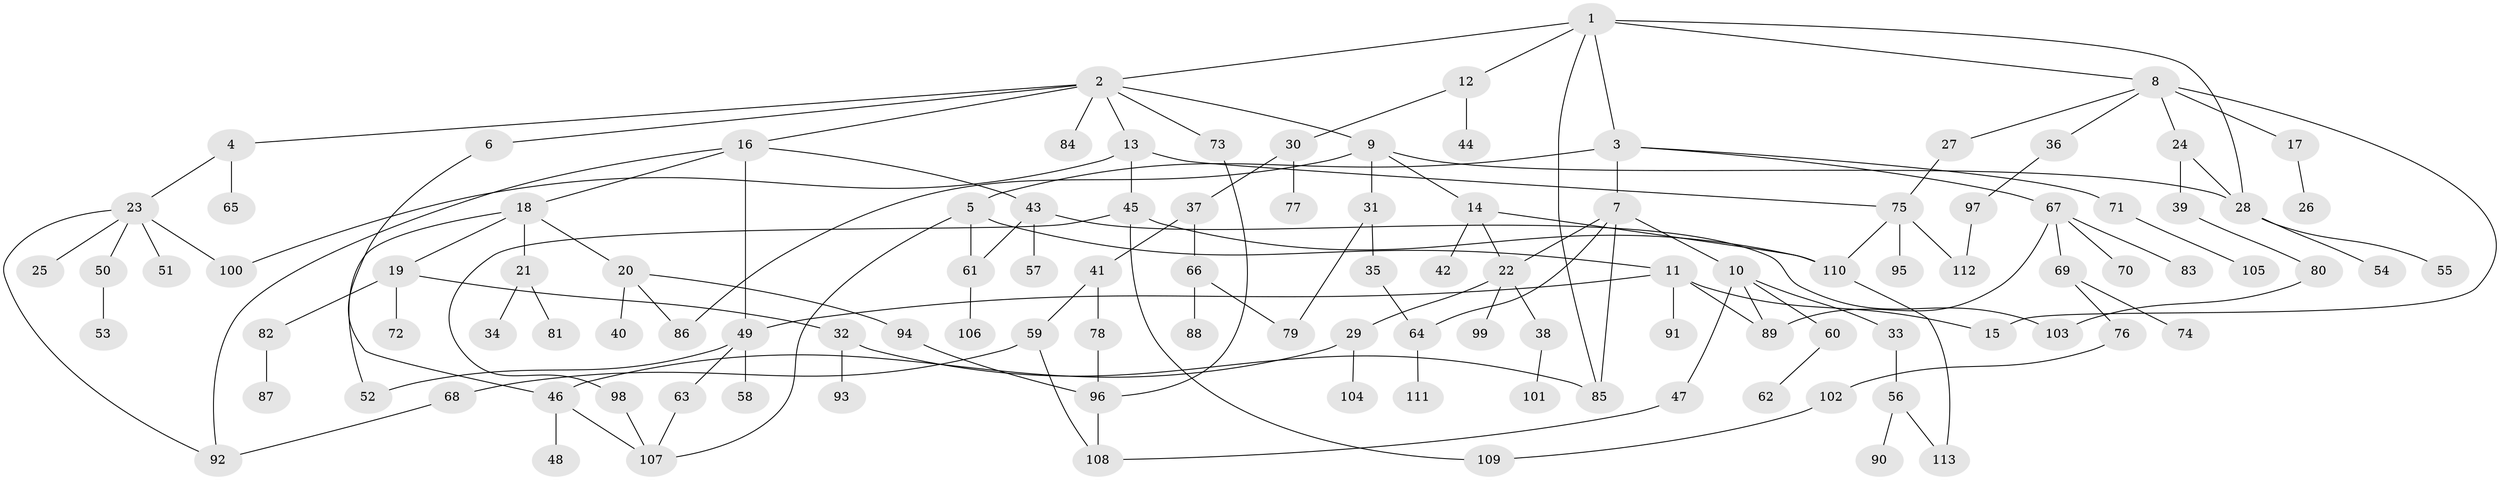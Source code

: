 // Generated by graph-tools (version 1.1) at 2025/13/03/09/25 04:13:29]
// undirected, 113 vertices, 144 edges
graph export_dot {
graph [start="1"]
  node [color=gray90,style=filled];
  1;
  2;
  3;
  4;
  5;
  6;
  7;
  8;
  9;
  10;
  11;
  12;
  13;
  14;
  15;
  16;
  17;
  18;
  19;
  20;
  21;
  22;
  23;
  24;
  25;
  26;
  27;
  28;
  29;
  30;
  31;
  32;
  33;
  34;
  35;
  36;
  37;
  38;
  39;
  40;
  41;
  42;
  43;
  44;
  45;
  46;
  47;
  48;
  49;
  50;
  51;
  52;
  53;
  54;
  55;
  56;
  57;
  58;
  59;
  60;
  61;
  62;
  63;
  64;
  65;
  66;
  67;
  68;
  69;
  70;
  71;
  72;
  73;
  74;
  75;
  76;
  77;
  78;
  79;
  80;
  81;
  82;
  83;
  84;
  85;
  86;
  87;
  88;
  89;
  90;
  91;
  92;
  93;
  94;
  95;
  96;
  97;
  98;
  99;
  100;
  101;
  102;
  103;
  104;
  105;
  106;
  107;
  108;
  109;
  110;
  111;
  112;
  113;
  1 -- 2;
  1 -- 3;
  1 -- 8;
  1 -- 12;
  1 -- 28;
  1 -- 85;
  2 -- 4;
  2 -- 6;
  2 -- 9;
  2 -- 13;
  2 -- 16;
  2 -- 73;
  2 -- 84;
  3 -- 5;
  3 -- 7;
  3 -- 67;
  3 -- 71;
  4 -- 23;
  4 -- 65;
  5 -- 11;
  5 -- 61;
  5 -- 107;
  6 -- 46;
  7 -- 10;
  7 -- 22;
  7 -- 64;
  7 -- 85;
  8 -- 15;
  8 -- 17;
  8 -- 24;
  8 -- 27;
  8 -- 36;
  9 -- 14;
  9 -- 31;
  9 -- 86;
  9 -- 28;
  10 -- 33;
  10 -- 47;
  10 -- 60;
  10 -- 89;
  11 -- 91;
  11 -- 49;
  11 -- 89;
  11 -- 15;
  12 -- 30;
  12 -- 44;
  13 -- 45;
  13 -- 75;
  13 -- 100;
  14 -- 42;
  14 -- 22;
  14 -- 110;
  16 -- 18;
  16 -- 43;
  16 -- 49;
  16 -- 92;
  17 -- 26;
  18 -- 19;
  18 -- 20;
  18 -- 21;
  18 -- 52;
  19 -- 32;
  19 -- 72;
  19 -- 82;
  20 -- 40;
  20 -- 94;
  20 -- 86;
  21 -- 34;
  21 -- 81;
  22 -- 29;
  22 -- 38;
  22 -- 99;
  23 -- 25;
  23 -- 50;
  23 -- 51;
  23 -- 92;
  23 -- 100;
  24 -- 39;
  24 -- 28;
  27 -- 75;
  28 -- 54;
  28 -- 55;
  29 -- 104;
  29 -- 46;
  30 -- 37;
  30 -- 77;
  31 -- 35;
  31 -- 79;
  32 -- 93;
  32 -- 85;
  33 -- 56;
  35 -- 64;
  36 -- 97;
  37 -- 41;
  37 -- 66;
  38 -- 101;
  39 -- 80;
  41 -- 59;
  41 -- 78;
  43 -- 57;
  43 -- 61;
  43 -- 103;
  45 -- 98;
  45 -- 109;
  45 -- 110;
  46 -- 48;
  46 -- 107;
  47 -- 108;
  49 -- 52;
  49 -- 58;
  49 -- 63;
  50 -- 53;
  56 -- 90;
  56 -- 113;
  59 -- 68;
  59 -- 108;
  60 -- 62;
  61 -- 106;
  63 -- 107;
  64 -- 111;
  66 -- 79;
  66 -- 88;
  67 -- 69;
  67 -- 70;
  67 -- 83;
  67 -- 89;
  68 -- 92;
  69 -- 74;
  69 -- 76;
  71 -- 105;
  73 -- 96;
  75 -- 95;
  75 -- 110;
  75 -- 112;
  76 -- 102;
  78 -- 96;
  80 -- 103;
  82 -- 87;
  94 -- 96;
  96 -- 108;
  97 -- 112;
  98 -- 107;
  102 -- 109;
  110 -- 113;
}
